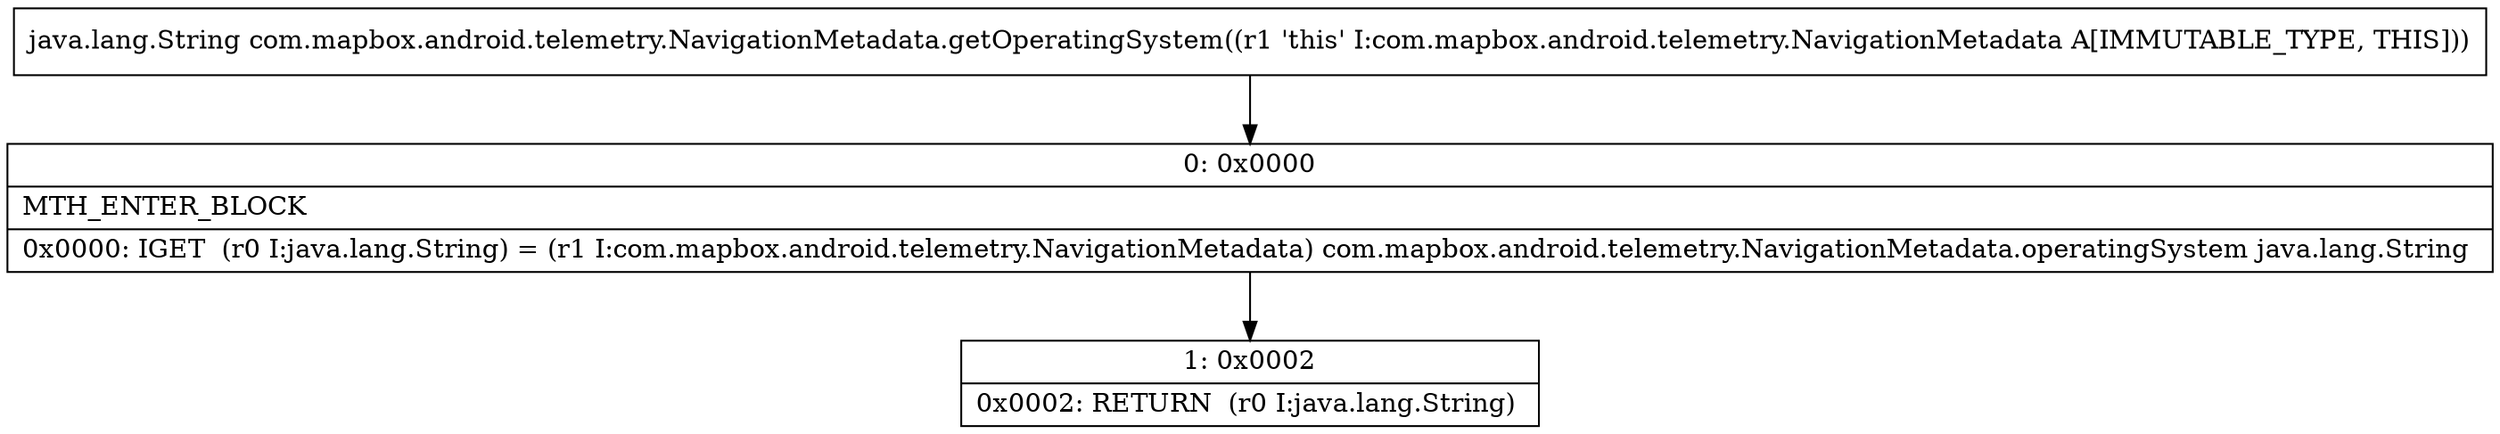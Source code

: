 digraph "CFG forcom.mapbox.android.telemetry.NavigationMetadata.getOperatingSystem()Ljava\/lang\/String;" {
Node_0 [shape=record,label="{0\:\ 0x0000|MTH_ENTER_BLOCK\l|0x0000: IGET  (r0 I:java.lang.String) = (r1 I:com.mapbox.android.telemetry.NavigationMetadata) com.mapbox.android.telemetry.NavigationMetadata.operatingSystem java.lang.String \l}"];
Node_1 [shape=record,label="{1\:\ 0x0002|0x0002: RETURN  (r0 I:java.lang.String) \l}"];
MethodNode[shape=record,label="{java.lang.String com.mapbox.android.telemetry.NavigationMetadata.getOperatingSystem((r1 'this' I:com.mapbox.android.telemetry.NavigationMetadata A[IMMUTABLE_TYPE, THIS])) }"];
MethodNode -> Node_0;
Node_0 -> Node_1;
}

